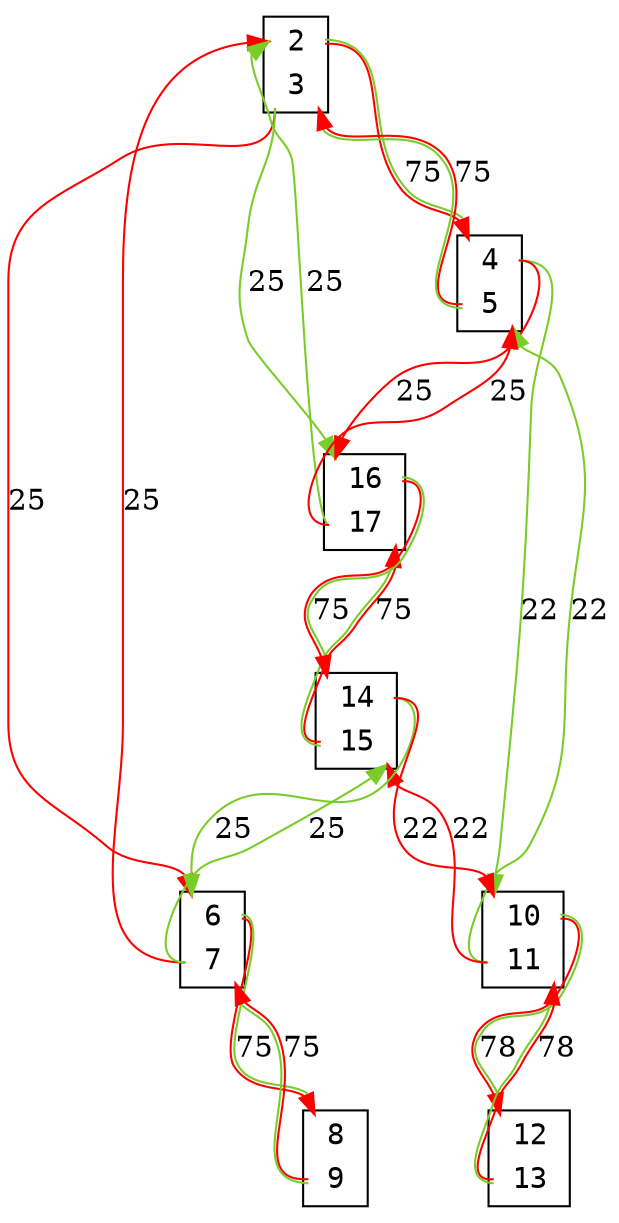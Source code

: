digraph my_graph {
node[fontname=<Courier>,shape=<plaintext>]
vertex_0x7f273b4064c0_0x7f273b406a60[label=<<TABLE bgcolor = "white">
<TR><TD BORDER = "0" PORT = "port_0x7f273b4064c0_in"></TD><TD BORDER = "0" PORT = "port_">2</TD><TD BORDER = "0" PORT = "port_0x7f273b4064c0_out"></TD></TR>
<TR><TD BORDER = "0" PORT = "port_0x7f273b406a60_out"></TD><TD BORDER = "0" PORT = "port_">3</TD><TD BORDER = "0" PORT = "port_0x7f273b406a60_in"></TD></TR>
</TABLE>>,style=<filled>,color=<black>,fillcolor=<white>]
vertex_0x7f2737416070_0x7f273b406730[label=<<TABLE bgcolor = "white">
<TR><TD BORDER = "0" PORT = "port_0x7f2737416070_in"></TD><TD BORDER = "0" PORT = "port_">4</TD><TD BORDER = "0" PORT = "port_0x7f2737416070_out"></TD></TR>
<TR><TD BORDER = "0" PORT = "port_0x7f273b406730_out"></TD><TD BORDER = "0" PORT = "port_">5</TD><TD BORDER = "0" PORT = "port_0x7f273b406730_in"></TD></TR>
</TABLE>>,style=<filled>,color=<black>,fillcolor=<white>]
vertex_0x7f276b816040_0x7f276bc16100[label=<<TABLE bgcolor = "white">
<TR><TD BORDER = "0" PORT = "port_0x7f276b816040_in"></TD><TD BORDER = "0" PORT = "port_">6</TD><TD BORDER = "0" PORT = "port_0x7f276b816040_out"></TD></TR>
<TR><TD BORDER = "0" PORT = "port_0x7f276bc16100_out"></TD><TD BORDER = "0" PORT = "port_">7</TD><TD BORDER = "0" PORT = "port_0x7f276bc16100_in"></TD></TR>
</TABLE>>,style=<filled>,color=<black>,fillcolor=<white>]
vertex_0x7f2736c160d0_0x7f273b406040[label=<<TABLE bgcolor = "white">
<TR><TD BORDER = "0" PORT = "port_0x7f2736c160d0_in"></TD><TD BORDER = "0" PORT = "port_">8</TD><TD BORDER = "0" PORT = "port_0x7f2736c160d0_out"></TD></TR>
<TR><TD BORDER = "0" PORT = "port_0x7f273b406040_out"></TD><TD BORDER = "0" PORT = "port_">9</TD><TD BORDER = "0" PORT = "port_0x7f273b406040_in"></TD></TR>
</TABLE>>,style=<filled>,color=<black>,fillcolor=<white>]
vertex_0x7f273b4061c0_0x7f273b406af0[label=<<TABLE bgcolor = "white">
<TR><TD BORDER = "0" PORT = "port_0x7f273b406af0_in"></TD><TD BORDER = "0" PORT = "port_">10</TD><TD BORDER = "0" PORT = "port_0x7f273b406af0_out"></TD></TR>
<TR><TD BORDER = "0" PORT = "port_0x7f273b4061c0_out"></TD><TD BORDER = "0" PORT = "port_">11</TD><TD BORDER = "0" PORT = "port_0x7f273b4061c0_in"></TD></TR>
</TABLE>>,style=<filled>,color=<black>,fillcolor=<white>]
vertex_0x7f276bc160a0_0x7f276c315cd0[label=<<TABLE bgcolor = "white">
<TR><TD BORDER = "0" PORT = "port_0x7f276bc160a0_in"></TD><TD BORDER = "0" PORT = "port_">12</TD><TD BORDER = "0" PORT = "port_0x7f276bc160a0_out"></TD></TR>
<TR><TD BORDER = "0" PORT = "port_0x7f276c315cd0_out"></TD><TD BORDER = "0" PORT = "port_">13</TD><TD BORDER = "0" PORT = "port_0x7f276c315cd0_in"></TD></TR>
</TABLE>>,style=<filled>,color=<black>,fillcolor=<white>]
vertex_0x7f2736c160a0_0x7f273b406880[label=<<TABLE bgcolor = "white">
<TR><TD BORDER = "0" PORT = "port_0x7f2736c160a0_in"></TD><TD BORDER = "0" PORT = "port_">14</TD><TD BORDER = "0" PORT = "port_0x7f2736c160a0_out"></TD></TR>
<TR><TD BORDER = "0" PORT = "port_0x7f273b406880_out"></TD><TD BORDER = "0" PORT = "port_">15</TD><TD BORDER = "0" PORT = "port_0x7f273b406880_in"></TD></TR>
</TABLE>>,style=<filled>,color=<black>,fillcolor=<white>]
vertex_0x7f273b406220_0x7f273b4068e0[label=<<TABLE bgcolor = "white">
<TR><TD BORDER = "0" PORT = "port_0x7f273b4068e0_in"></TD><TD BORDER = "0" PORT = "port_">16</TD><TD BORDER = "0" PORT = "port_0x7f273b4068e0_out"></TD></TR>
<TR><TD BORDER = "0" PORT = "port_0x7f273b406220_out"></TD><TD BORDER = "0" PORT = "port_">17</TD><TD BORDER = "0" PORT = "port_0x7f273b406220_in"></TD></TR>
</TABLE>>,style=<filled>,color=<black>,fillcolor=<white>]
vertex_0x7f273b4064c0_0x7f273b406a60:port_0x7f273b4064c0_out->vertex_0x7f2737416070_0x7f273b406730:port_0x7f2737416070_in[label="75",len=<0>,K=<0>,color=<0 1 1:0.250 0.800 0.800>]
vertex_0x7f2737416070_0x7f273b406730:port_0x7f273b406730_out->vertex_0x7f273b4064c0_0x7f273b406a60:port_0x7f273b406a60_in[label="75",len=<0>,K=<0>,color=<0 1 1:0.250 0.800 0.800>]
vertex_0x7f276b816040_0x7f276bc16100:port_0x7f276b816040_out->vertex_0x7f2736c160d0_0x7f273b406040:port_0x7f2736c160d0_in[label="75",len=<0>,K=<0>,color=<0 1 1:0.250 0.800 0.800>]
vertex_0x7f2736c160d0_0x7f273b406040:port_0x7f273b406040_out->vertex_0x7f276b816040_0x7f276bc16100:port_0x7f276bc16100_in[label="75",len=<0>,K=<0>,color=<0 1 1:0.250 0.800 0.800>]
vertex_0x7f273b4061c0_0x7f273b406af0:port_0x7f273b406af0_out->vertex_0x7f276bc160a0_0x7f276c315cd0:port_0x7f276bc160a0_in[label="78",len=<0>,K=<0>,color=<0 1 1:0.250 0.800 0.800>]
vertex_0x7f276bc160a0_0x7f276c315cd0:port_0x7f276c315cd0_out->vertex_0x7f273b4061c0_0x7f273b406af0:port_0x7f273b4061c0_in[label="78",len=<0>,K=<0>,color=<0 1 1:0.250 0.800 0.800>]
vertex_0x7f2736c160a0_0x7f273b406880:port_0x7f2736c160a0_out->vertex_0x7f273b4061c0_0x7f273b406af0:port_0x7f273b406af0_in[label="22",len=<0>,K=<0>,color=<0 1 1>]
vertex_0x7f273b4061c0_0x7f273b406af0:port_0x7f273b4061c0_out->vertex_0x7f2736c160a0_0x7f273b406880:port_0x7f273b406880_in[label="22",len=<0>,K=<0>,color=<0 1 1>]
vertex_0x7f273b406220_0x7f273b4068e0:port_0x7f273b4068e0_out->vertex_0x7f2736c160a0_0x7f273b406880:port_0x7f2736c160a0_in[label="75",len=<0>,K=<0>,color=<0 1 1:0.250 0.800 0.800>]
vertex_0x7f2736c160a0_0x7f273b406880:port_0x7f273b406880_out->vertex_0x7f273b406220_0x7f273b4068e0:port_0x7f273b406220_in[label="75",len=<0>,K=<0>,color=<0 1 1:0.250 0.800 0.800>]
vertex_0x7f273b406220_0x7f273b4068e0:port_0x7f273b406220_out->vertex_0x7f2737416070_0x7f273b406730:port_0x7f273b406730_in[label="25",len=<0>,K=<0>,color=<0 1 1>]
vertex_0x7f2737416070_0x7f273b406730:port_0x7f2737416070_out->vertex_0x7f273b406220_0x7f273b4068e0:port_0x7f273b4068e0_in[label="25",len=<0>,K=<0>,color=<0 1 1>]
vertex_0x7f2737416070_0x7f273b406730:port_0x7f2737416070_out->vertex_0x7f273b4061c0_0x7f273b406af0:port_0x7f273b406af0_in[label="22",len=<0>,K=<0>,color=<0.250 0.800 0.800>]
vertex_0x7f273b4061c0_0x7f273b406af0:port_0x7f273b4061c0_out->vertex_0x7f2737416070_0x7f273b406730:port_0x7f273b406730_in[label="22",len=<0>,K=<0>,color=<0.250 0.800 0.800>]
vertex_0x7f2736c160a0_0x7f273b406880:port_0x7f2736c160a0_out->vertex_0x7f276b816040_0x7f276bc16100:port_0x7f276b816040_in[label="25",len=<0>,K=<0>,color=<0.250 0.800 0.800>]
vertex_0x7f276b816040_0x7f276bc16100:port_0x7f276bc16100_out->vertex_0x7f2736c160a0_0x7f273b406880:port_0x7f273b406880_in[label="25",len=<0>,K=<0>,color=<0.250 0.800 0.800>]
vertex_0x7f276b816040_0x7f276bc16100:port_0x7f276bc16100_out->vertex_0x7f273b4064c0_0x7f273b406a60:port_0x7f273b4064c0_in[label="25",len=<0>,K=<0>,color=<0 1 1>]
vertex_0x7f273b4064c0_0x7f273b406a60:port_0x7f273b406a60_out->vertex_0x7f276b816040_0x7f276bc16100:port_0x7f276b816040_in[label="25",len=<0>,K=<0>,color=<0 1 1>]
vertex_0x7f273b4064c0_0x7f273b406a60:port_0x7f273b406a60_out->vertex_0x7f273b406220_0x7f273b4068e0:port_0x7f273b4068e0_in[label="25",len=<0>,K=<0>,color=<0.250 0.800 0.800>]
vertex_0x7f273b406220_0x7f273b4068e0:port_0x7f273b406220_out->vertex_0x7f273b4064c0_0x7f273b406a60:port_0x7f273b4064c0_in[label="25",len=<0>,K=<0>,color=<0.250 0.800 0.800>]
}
